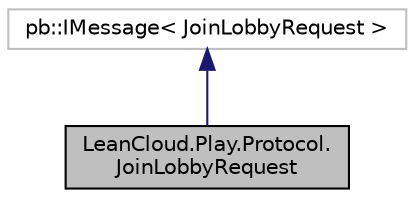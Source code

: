 digraph "LeanCloud.Play.Protocol.JoinLobbyRequest"
{
  edge [fontname="Helvetica",fontsize="10",labelfontname="Helvetica",labelfontsize="10"];
  node [fontname="Helvetica",fontsize="10",shape=record];
  Node1 [label="LeanCloud.Play.Protocol.\lJoinLobbyRequest",height=0.2,width=0.4,color="black", fillcolor="grey75", style="filled", fontcolor="black"];
  Node2 -> Node1 [dir="back",color="midnightblue",fontsize="10",style="solid",fontname="Helvetica"];
  Node2 [label="pb::IMessage\< JoinLobbyRequest \>",height=0.2,width=0.4,color="grey75", fillcolor="white", style="filled"];
}
